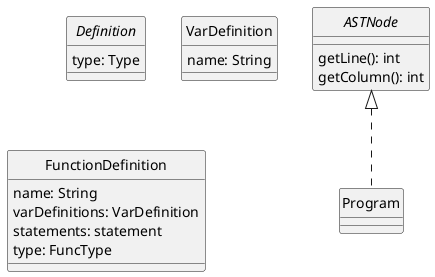 @startuml Program
skinparam style strictuml
skinparam monochrome true


interface ASTNode {
    getLine(): int
    getColumn(): int
}

class Program

interface Definition {
    type: Type
}

class VarDefinition {
    name: String

}

class FunctionDefinition {
    name: String
    varDefinitions: VarDefinition
    statements: statement
    type: FuncType
}


ASTNode <|.. Program

@enduml
